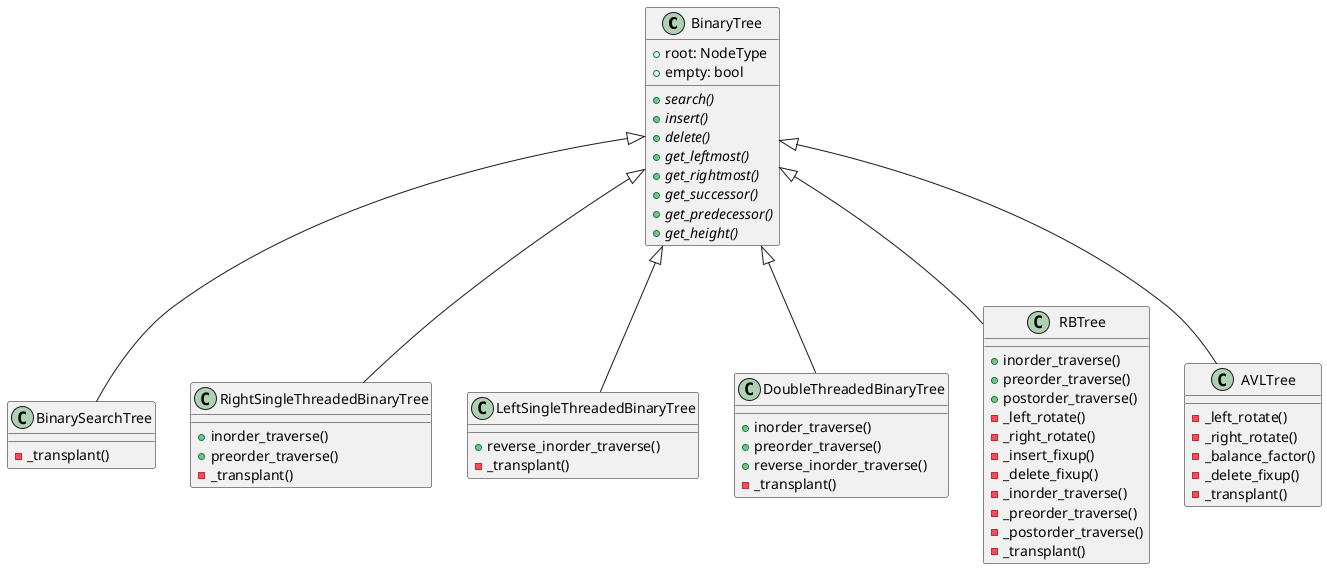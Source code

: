 @startuml

BinaryTree <|-- BinarySearchTree
BinaryTree <|-- RightSingleThreadedBinaryTree
BinaryTree <|-- LeftSingleThreadedBinaryTree
BinaryTree <|-- DoubleThreadedBinaryTree
BinaryTree <|-- RBTree
BinaryTree <|-- AVLTree

class BinaryTree {
    +root: NodeType
    +empty: bool
    {abstract} +search()
    {abstract} +insert()
    {abstract} +delete()
    {abstract} +get_leftmost()
    {abstract} +get_rightmost()
    {abstract} +get_successor()
    {abstract} +get_predecessor()
    {abstract} +get_height()
}

class BinarySearchTree {
    -_transplant()
}

class RightSingleThreadedBinaryTree {
    +inorder_traverse()
    +preorder_traverse()
    -_transplant()
}

class LeftSingleThreadedBinaryTree {
    +reverse_inorder_traverse()
    -_transplant()
}

class DoubleThreadedBinaryTree {
    +inorder_traverse()
    +preorder_traverse()
    +reverse_inorder_traverse()
    -_transplant()
}

class RBTree {
    +inorder_traverse()
    +preorder_traverse()
    +postorder_traverse()
    -_left_rotate()
    -_right_rotate()
    -_insert_fixup()
    -_delete_fixup()
    -_inorder_traverse()
    -_preorder_traverse()
    -_postorder_traverse()
    -_transplant()

}

class AVLTree {
    -_left_rotate()
    -_right_rotate()
    -_balance_factor()
    -_delete_fixup()
    -_transplant()
}


@enduml
